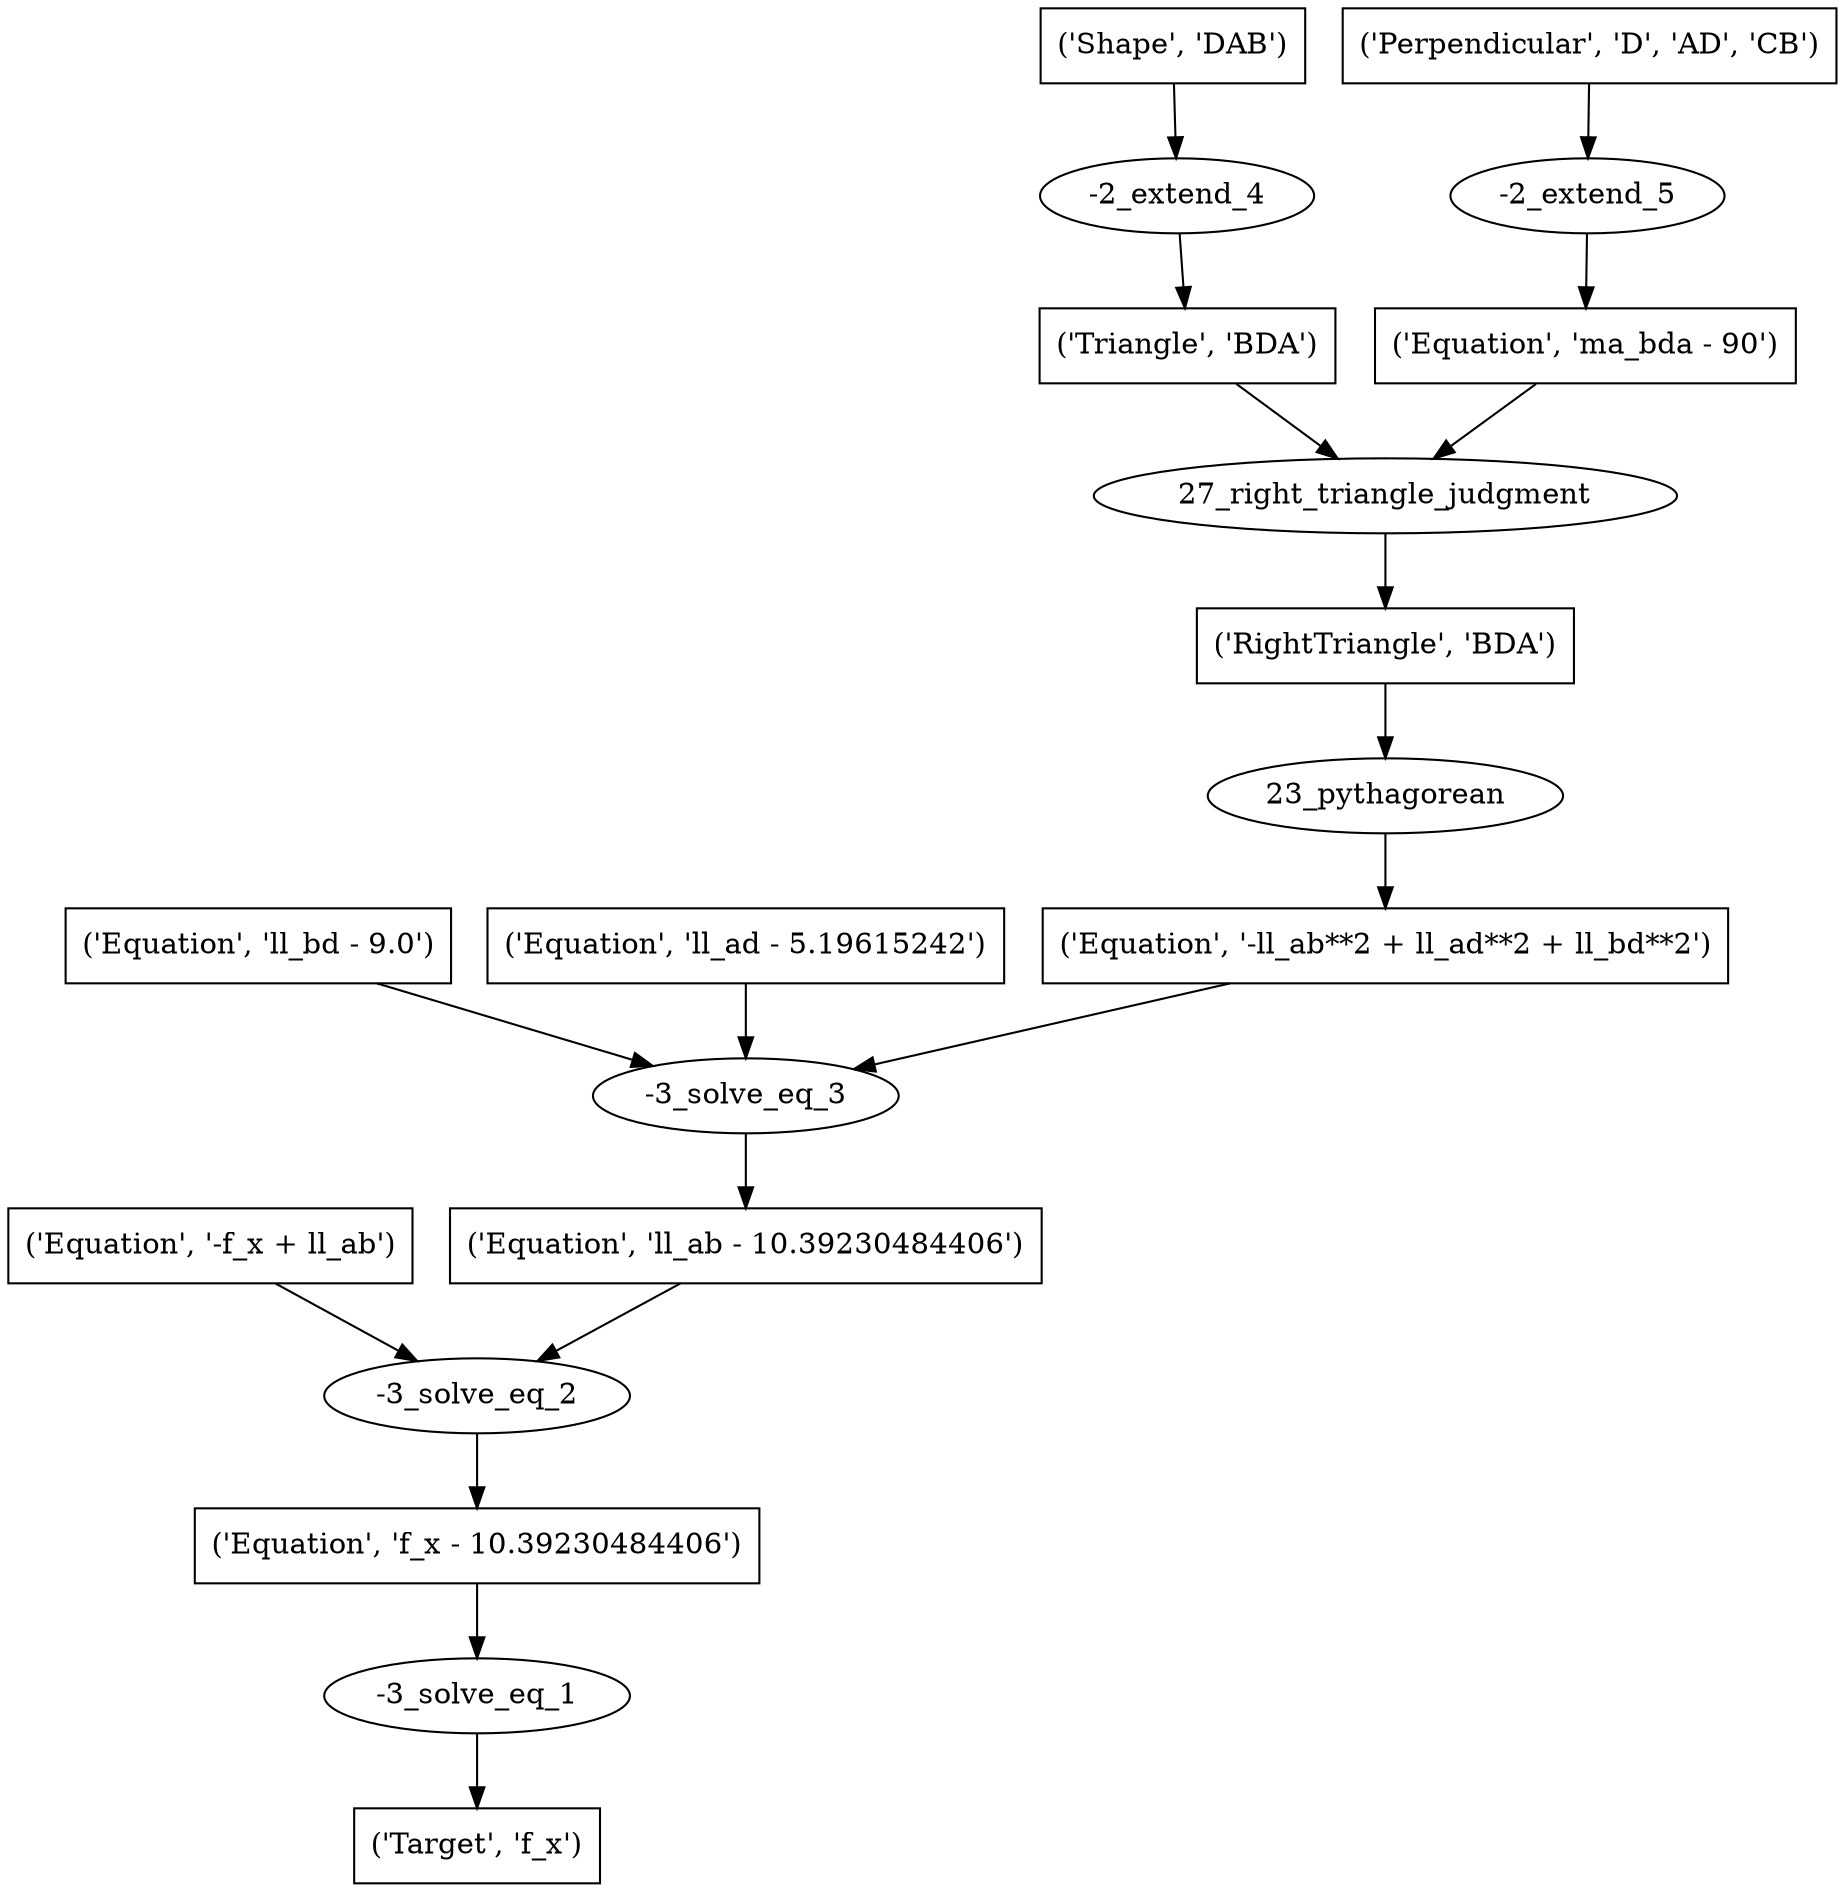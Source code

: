 digraph 9 {
	0 [label="('Target', 'f_x')" shape=box]
	1 [label="-3_solve_eq_1"]
	1 -> 0
	2 [label="('Equation', 'f_x - 10.39230484406')" shape=box]
	2 -> 1
	3 [label="-3_solve_eq_2"]
	3 -> 2
	4 [label="('Equation', '-f_x + ll_ab')" shape=box]
	4 -> 3
	5 [label="('Equation', 'll_ab - 10.39230484406')" shape=box]
	5 -> 3
	6 [label="-3_solve_eq_3"]
	6 -> 5
	7 [label="('Equation', 'll_bd - 9.0')" shape=box]
	7 -> 6
	8 [label="('Equation', 'll_ad - 5.19615242')" shape=box]
	8 -> 6
	9 [label="('Equation', '-ll_ab**2 + ll_ad**2 + ll_bd**2')" shape=box]
	9 -> 6
	10 [label="23_pythagorean"]
	10 -> 9
	11 [label="('RightTriangle', 'BDA')" shape=box]
	11 -> 10
	12 [label="27_right_triangle_judgment"]
	12 -> 11
	13 [label="('Triangle', 'BDA')" shape=box]
	13 -> 12
	14 [label="('Equation', 'ma_bda - 90')" shape=box]
	14 -> 12
	15 [label="-2_extend_4"]
	15 -> 13
	16 [label="('Shape', 'DAB')" shape=box]
	16 -> 15
	17 [label="-2_extend_5"]
	17 -> 14
	18 [label="('Perpendicular', 'D', 'AD', 'CB')" shape=box]
	18 -> 17
}
